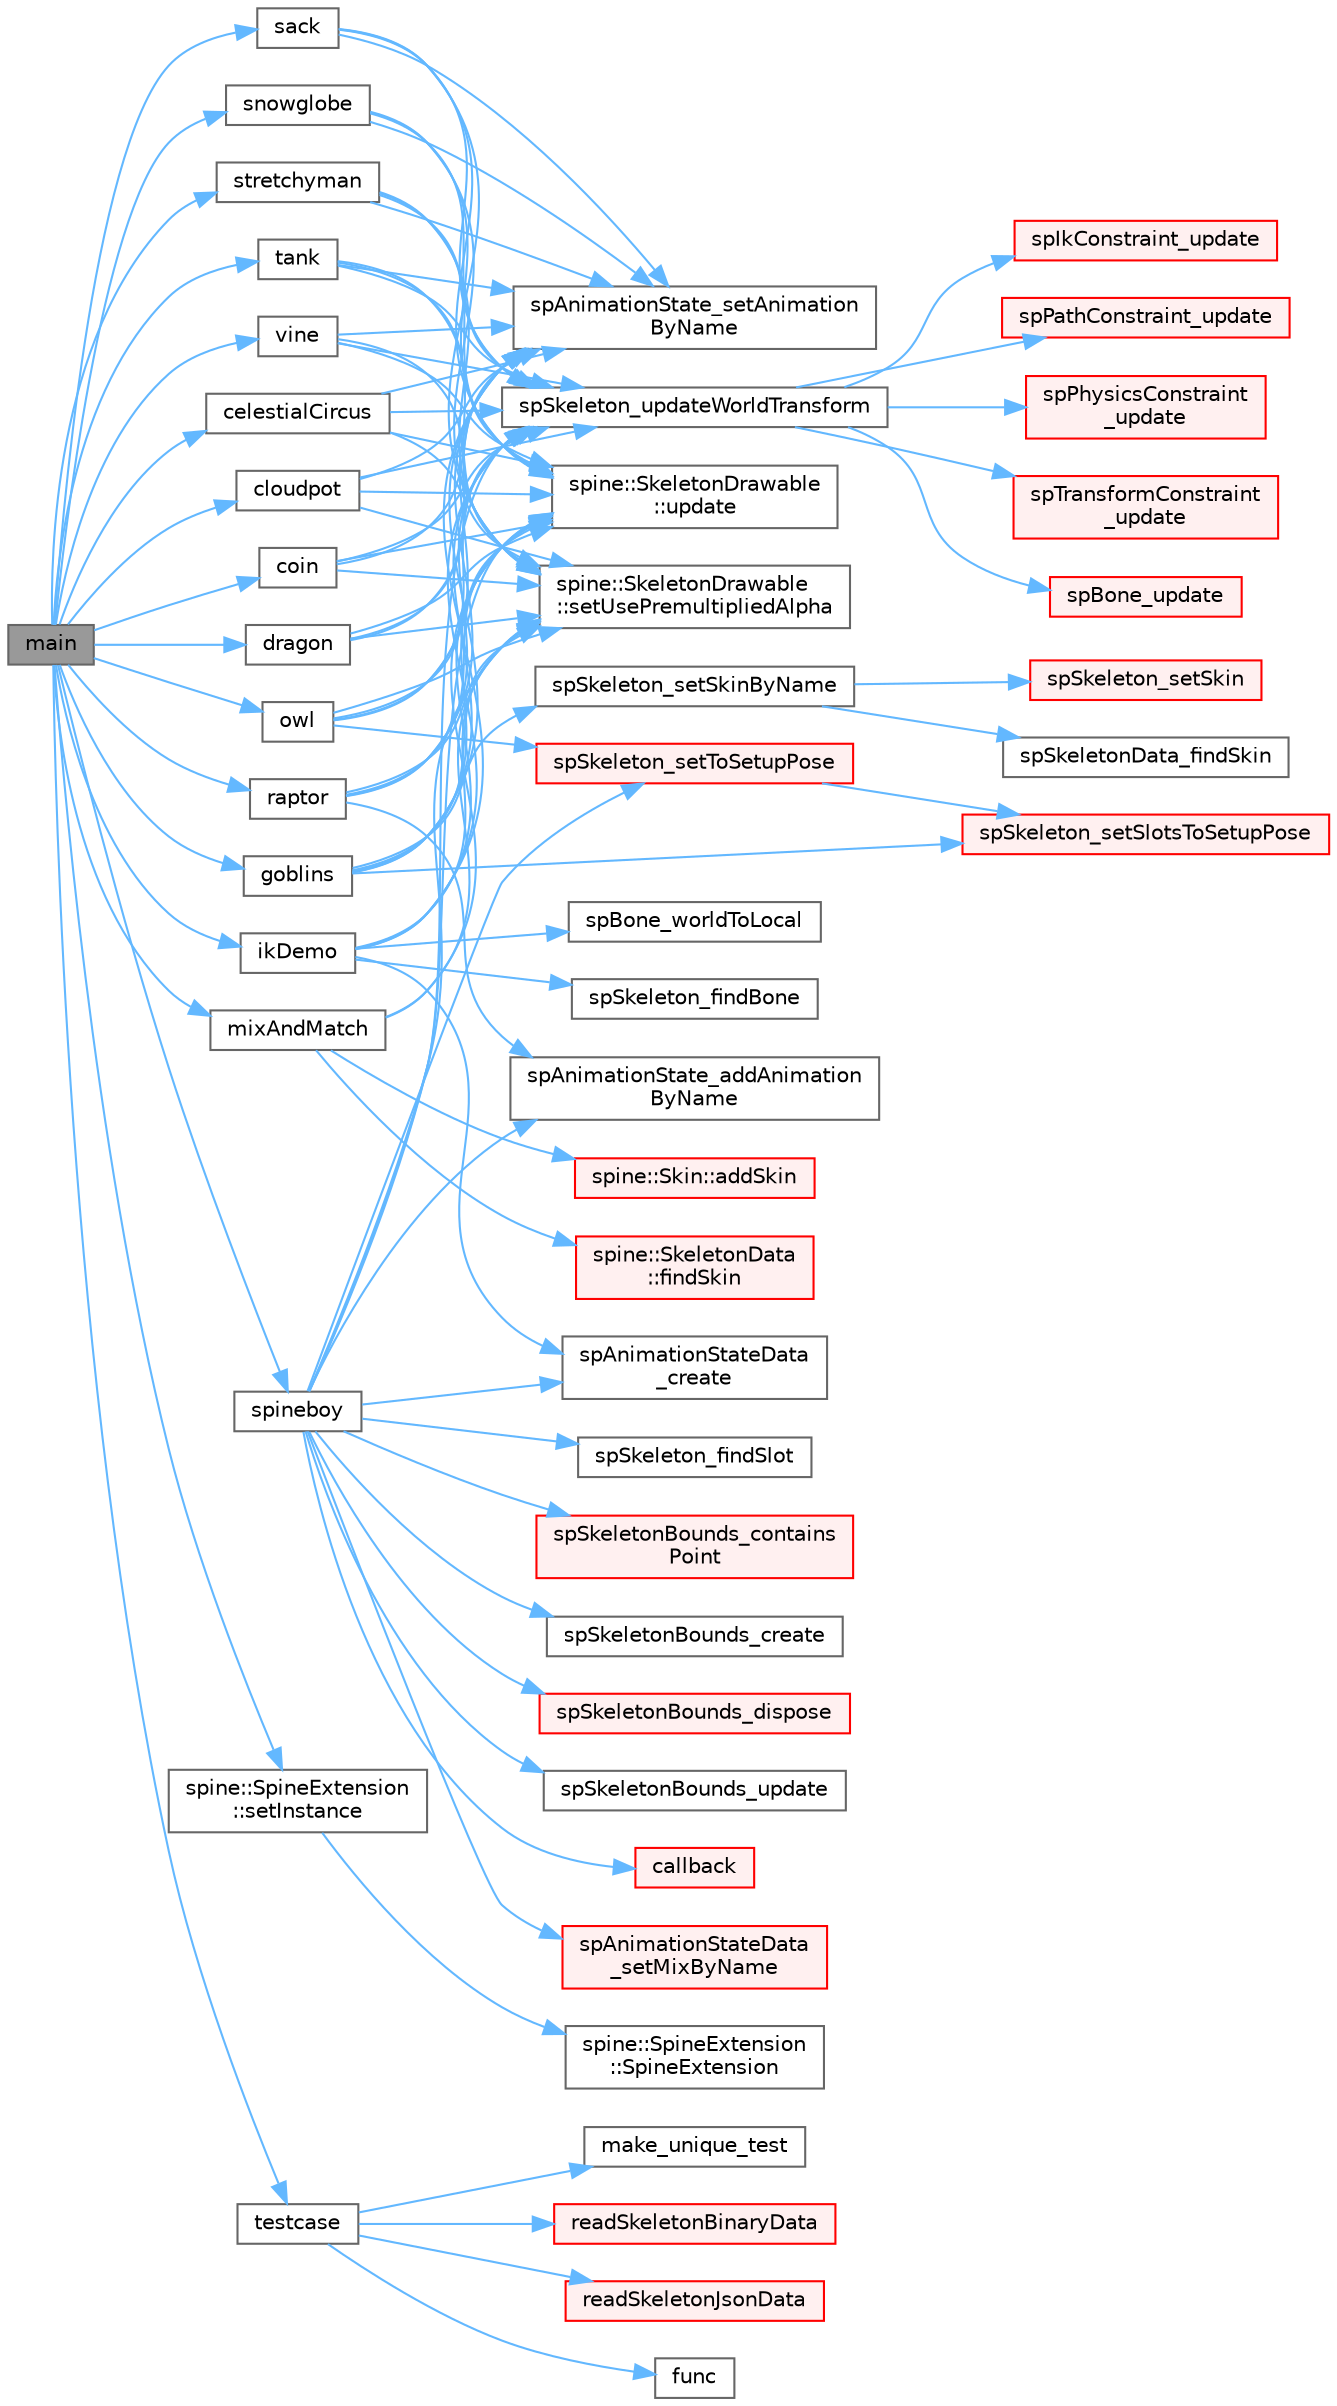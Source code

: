 digraph "main"
{
 // LATEX_PDF_SIZE
  bgcolor="transparent";
  edge [fontname=Helvetica,fontsize=10,labelfontname=Helvetica,labelfontsize=10];
  node [fontname=Helvetica,fontsize=10,shape=box,height=0.2,width=0.4];
  rankdir="LR";
  Node1 [id="Node000001",label="main",height=0.2,width=0.4,color="gray40", fillcolor="grey60", style="filled", fontcolor="black",tooltip=" "];
  Node1 -> Node2 [id="edge1_Node000001_Node000002",color="steelblue1",style="solid",tooltip=" "];
  Node2 [id="Node000002",label="celestialCircus",height=0.2,width=0.4,color="grey40", fillcolor="white", style="filled",URL="$external_2spine-runtimes_2spine-sfml_2c_2example_2main_8cpp.html#ab14bb775f1776e96ecac43850aa0ac82",tooltip=" "];
  Node2 -> Node3 [id="edge2_Node000002_Node000003",color="steelblue1",style="solid",tooltip=" "];
  Node3 [id="Node000003",label="spine::SkeletonDrawable\l::setUsePremultipliedAlpha",height=0.2,width=0.4,color="grey40", fillcolor="white", style="filled",URL="$classspine_1_1_skeleton_drawable.html#aa136eebfca7a00bde0039f41eeb07ddb",tooltip=" "];
  Node2 -> Node4 [id="edge3_Node000002_Node000004",color="steelblue1",style="solid",tooltip=" "];
  Node4 [id="Node000004",label="spAnimationState_setAnimation\lByName",height=0.2,width=0.4,color="grey40", fillcolor="white", style="filled",URL="$spine-c_2include_2spine_2_animation_state_8h.html#a886473af828c2ec1222f62ea8aa5e470",tooltip=" "];
  Node2 -> Node5 [id="edge4_Node000002_Node000005",color="steelblue1",style="solid",tooltip=" "];
  Node5 [id="Node000005",label="spSkeleton_updateWorldTransform",height=0.2,width=0.4,color="grey40", fillcolor="white", style="filled",URL="$_skeleton_8c.html#aacbe2c41263148e0b8e88724bd6e19a8",tooltip=" "];
  Node5 -> Node6 [id="edge5_Node000005_Node000006",color="steelblue1",style="solid",tooltip=" "];
  Node6 [id="Node000006",label="spBone_update",height=0.2,width=0.4,color="red", fillcolor="#FFF0F0", style="filled",URL="$_bone_8c.html#a96a2c03c88ccdaa90a318fbb786acaad",tooltip=" "];
  Node5 -> Node9 [id="edge6_Node000005_Node000009",color="steelblue1",style="solid",tooltip=" "];
  Node9 [id="Node000009",label="spIkConstraint_update",height=0.2,width=0.4,color="red", fillcolor="#FFF0F0", style="filled",URL="$_ik_constraint_8c.html#ae1ee5ccd8d827f7c377f2597775b912b",tooltip=" "];
  Node5 -> Node12 [id="edge7_Node000005_Node000012",color="steelblue1",style="solid",tooltip=" "];
  Node12 [id="Node000012",label="spPathConstraint_update",height=0.2,width=0.4,color="red", fillcolor="#FFF0F0", style="filled",URL="$_path_constraint_8c.html#ab89d8c228a139da6ec1847798ae02883",tooltip=" "];
  Node5 -> Node27 [id="edge8_Node000005_Node000027",color="steelblue1",style="solid",tooltip=" "];
  Node27 [id="Node000027",label="spPhysicsConstraint\l_update",height=0.2,width=0.4,color="red", fillcolor="#FFF0F0", style="filled",URL="$_physics_constraint_8c.html#aae7a7d39f255286177b2fe6a9fb3514d",tooltip=" "];
  Node5 -> Node31 [id="edge9_Node000005_Node000031",color="steelblue1",style="solid",tooltip=" "];
  Node31 [id="Node000031",label="spTransformConstraint\l_update",height=0.2,width=0.4,color="red", fillcolor="#FFF0F0", style="filled",URL="$_transform_constraint_8c.html#a902d99912b8b62293df2082fd45a5a6b",tooltip=" "];
  Node2 -> Node37 [id="edge10_Node000002_Node000037",color="steelblue1",style="solid",tooltip=" "];
  Node37 [id="Node000037",label="spine::SkeletonDrawable\l::update",height=0.2,width=0.4,color="grey40", fillcolor="white", style="filled",URL="$classspine_1_1_skeleton_drawable.html#a75a01a182c7932adb11a0147d4646717",tooltip=" "];
  Node1 -> Node38 [id="edge11_Node000001_Node000038",color="steelblue1",style="solid",tooltip=" "];
  Node38 [id="Node000038",label="cloudpot",height=0.2,width=0.4,color="grey40", fillcolor="white", style="filled",URL="$external_2spine-runtimes_2spine-sfml_2c_2example_2main_8cpp.html#abc782438ded8090f7ca1dbfadbfa4c0d",tooltip=" "];
  Node38 -> Node3 [id="edge12_Node000038_Node000003",color="steelblue1",style="solid",tooltip=" "];
  Node38 -> Node4 [id="edge13_Node000038_Node000004",color="steelblue1",style="solid",tooltip=" "];
  Node38 -> Node5 [id="edge14_Node000038_Node000005",color="steelblue1",style="solid",tooltip=" "];
  Node38 -> Node37 [id="edge15_Node000038_Node000037",color="steelblue1",style="solid",tooltip=" "];
  Node1 -> Node39 [id="edge16_Node000001_Node000039",color="steelblue1",style="solid",tooltip=" "];
  Node39 [id="Node000039",label="coin",height=0.2,width=0.4,color="grey40", fillcolor="white", style="filled",URL="$external_2spine-runtimes_2spine-sfml_2c_2example_2main_8cpp.html#a075b798456b80189b432801890b0210c",tooltip=" "];
  Node39 -> Node3 [id="edge17_Node000039_Node000003",color="steelblue1",style="solid",tooltip=" "];
  Node39 -> Node4 [id="edge18_Node000039_Node000004",color="steelblue1",style="solid",tooltip=" "];
  Node39 -> Node5 [id="edge19_Node000039_Node000005",color="steelblue1",style="solid",tooltip=" "];
  Node39 -> Node37 [id="edge20_Node000039_Node000037",color="steelblue1",style="solid",tooltip=" "];
  Node1 -> Node40 [id="edge21_Node000001_Node000040",color="steelblue1",style="solid",tooltip=" "];
  Node40 [id="Node000040",label="dragon",height=0.2,width=0.4,color="grey40", fillcolor="white", style="filled",URL="$external_2spine-runtimes_2spine-sfml_2c_2example_2main_8cpp.html#a65aa605085a64b98a1b08ef1c8603237",tooltip=" "];
  Node40 -> Node3 [id="edge22_Node000040_Node000003",color="steelblue1",style="solid",tooltip=" "];
  Node40 -> Node4 [id="edge23_Node000040_Node000004",color="steelblue1",style="solid",tooltip=" "];
  Node40 -> Node5 [id="edge24_Node000040_Node000005",color="steelblue1",style="solid",tooltip=" "];
  Node40 -> Node37 [id="edge25_Node000040_Node000037",color="steelblue1",style="solid",tooltip=" "];
  Node1 -> Node41 [id="edge26_Node000001_Node000041",color="steelblue1",style="solid",tooltip=" "];
  Node41 [id="Node000041",label="goblins",height=0.2,width=0.4,color="grey40", fillcolor="white", style="filled",URL="$external_2spine-runtimes_2spine-sfml_2c_2example_2main_8cpp.html#a5a789b7094c0f3f521b1d6a64ad474d9",tooltip=" "];
  Node41 -> Node3 [id="edge27_Node000041_Node000003",color="steelblue1",style="solid",tooltip=" "];
  Node41 -> Node4 [id="edge28_Node000041_Node000004",color="steelblue1",style="solid",tooltip=" "];
  Node41 -> Node42 [id="edge29_Node000041_Node000042",color="steelblue1",style="solid",tooltip=" "];
  Node42 [id="Node000042",label="spSkeleton_setSkinByName",height=0.2,width=0.4,color="grey40", fillcolor="white", style="filled",URL="$_skeleton_8c.html#a46052ed56ba2a32a9f20f3801fd5f31f",tooltip=" "];
  Node42 -> Node43 [id="edge30_Node000042_Node000043",color="steelblue1",style="solid",tooltip=" "];
  Node43 [id="Node000043",label="spSkeleton_setSkin",height=0.2,width=0.4,color="red", fillcolor="#FFF0F0", style="filled",URL="$_skeleton_8c.html#a6f848c769e961587f53d0aa8122f0f18",tooltip=" "];
  Node42 -> Node58 [id="edge31_Node000042_Node000058",color="steelblue1",style="solid",tooltip=" "];
  Node58 [id="Node000058",label="spSkeletonData_findSkin",height=0.2,width=0.4,color="grey40", fillcolor="white", style="filled",URL="$_skeleton_data_8c.html#a3490ef96678fe9fed0556ae1a360cb6a",tooltip=" "];
  Node41 -> Node59 [id="edge32_Node000041_Node000059",color="steelblue1",style="solid",tooltip=" "];
  Node59 [id="Node000059",label="spSkeleton_setSlotsToSetupPose",height=0.2,width=0.4,color="red", fillcolor="#FFF0F0", style="filled",URL="$_skeleton_8c.html#a7b1fc51a674633c010ed2b9b7b73637a",tooltip=" "];
  Node41 -> Node5 [id="edge33_Node000041_Node000005",color="steelblue1",style="solid",tooltip=" "];
  Node41 -> Node37 [id="edge34_Node000041_Node000037",color="steelblue1",style="solid",tooltip=" "];
  Node1 -> Node63 [id="edge35_Node000001_Node000063",color="steelblue1",style="solid",tooltip=" "];
  Node63 [id="Node000063",label="ikDemo",height=0.2,width=0.4,color="grey40", fillcolor="white", style="filled",URL="$external_2spine-runtimes_2spine-sfml_2c_2example_2main_8cpp.html#afba79d9df83f2aebe6d6dec42ea9ed44",tooltip=" "];
  Node63 -> Node3 [id="edge36_Node000063_Node000003",color="steelblue1",style="solid",tooltip=" "];
  Node63 -> Node4 [id="edge37_Node000063_Node000004",color="steelblue1",style="solid",tooltip=" "];
  Node63 -> Node64 [id="edge38_Node000063_Node000064",color="steelblue1",style="solid",tooltip=" "];
  Node64 [id="Node000064",label="spAnimationStateData\l_create",height=0.2,width=0.4,color="grey40", fillcolor="white", style="filled",URL="$_animation_state_data_8c.html#a8c7606d99b6d3ca45a45f696191e184b",tooltip=" "];
  Node63 -> Node65 [id="edge39_Node000063_Node000065",color="steelblue1",style="solid",tooltip=" "];
  Node65 [id="Node000065",label="spBone_worldToLocal",height=0.2,width=0.4,color="grey40", fillcolor="white", style="filled",URL="$_bone_8c.html#a2ea942eb85a8b31becea0b653111f093",tooltip=" "];
  Node63 -> Node66 [id="edge40_Node000063_Node000066",color="steelblue1",style="solid",tooltip=" "];
  Node66 [id="Node000066",label="spSkeleton_findBone",height=0.2,width=0.4,color="grey40", fillcolor="white", style="filled",URL="$_skeleton_8c.html#a788c61e842be5432abf4c75c6b32371f",tooltip=" "];
  Node63 -> Node5 [id="edge41_Node000063_Node000005",color="steelblue1",style="solid",tooltip=" "];
  Node63 -> Node37 [id="edge42_Node000063_Node000037",color="steelblue1",style="solid",tooltip=" "];
  Node1 -> Node67 [id="edge43_Node000001_Node000067",color="steelblue1",style="solid",tooltip=" "];
  Node67 [id="Node000067",label="mixAndMatch",height=0.2,width=0.4,color="grey40", fillcolor="white", style="filled",URL="$external_2spine-runtimes_2spine-sfml_2cpp_2example_2main_8cpp.html#a772a7b8118609ab9dbab003ad5d12215",tooltip=" "];
  Node67 -> Node68 [id="edge44_Node000067_Node000068",color="steelblue1",style="solid",tooltip=" "];
  Node68 [id="Node000068",label="spine::Skin::addSkin",height=0.2,width=0.4,color="red", fillcolor="#FFF0F0", style="filled",URL="$classspine_1_1_skin.html#a924c759e76bf60d03fa689d51d7ce6e1",tooltip="Adds all attachments, bones, and constraints from the specified skin to this skin."];
  Node67 -> Node74 [id="edge45_Node000067_Node000074",color="steelblue1",style="solid",tooltip=" "];
  Node74 [id="Node000074",label="spine::SkeletonData\l::findSkin",height=0.2,width=0.4,color="red", fillcolor="#FFF0F0", style="filled",URL="$classspine_1_1_skeleton_data.html#accfdc319763dfb9cd90caf20f96d1e47",tooltip=" "];
  Node67 -> Node3 [id="edge46_Node000067_Node000003",color="steelblue1",style="solid",tooltip=" "];
  Node67 -> Node37 [id="edge47_Node000067_Node000037",color="steelblue1",style="solid",tooltip=" "];
  Node1 -> Node77 [id="edge48_Node000001_Node000077",color="steelblue1",style="solid",tooltip=" "];
  Node77 [id="Node000077",label="owl",height=0.2,width=0.4,color="grey40", fillcolor="white", style="filled",URL="$external_2spine-runtimes_2spine-sfml_2c_2example_2main_8cpp.html#a809671e4e67aa9530ecdbeb9a16c1821",tooltip=" "];
  Node77 -> Node3 [id="edge49_Node000077_Node000003",color="steelblue1",style="solid",tooltip=" "];
  Node77 -> Node4 [id="edge50_Node000077_Node000004",color="steelblue1",style="solid",tooltip=" "];
  Node77 -> Node78 [id="edge51_Node000077_Node000078",color="steelblue1",style="solid",tooltip=" "];
  Node78 [id="Node000078",label="spSkeleton_setToSetupPose",height=0.2,width=0.4,color="red", fillcolor="#FFF0F0", style="filled",URL="$_skeleton_8c.html#abd1173a8539fac039e455d83c69c1069",tooltip=" "];
  Node78 -> Node59 [id="edge52_Node000078_Node000059",color="steelblue1",style="solid",tooltip=" "];
  Node77 -> Node5 [id="edge53_Node000077_Node000005",color="steelblue1",style="solid",tooltip=" "];
  Node77 -> Node37 [id="edge54_Node000077_Node000037",color="steelblue1",style="solid",tooltip=" "];
  Node1 -> Node85 [id="edge55_Node000001_Node000085",color="steelblue1",style="solid",tooltip=" "];
  Node85 [id="Node000085",label="raptor",height=0.2,width=0.4,color="grey40", fillcolor="white", style="filled",URL="$external_2spine-runtimes_2spine-sfml_2c_2example_2main_8cpp.html#a1e6ca13e263c706a93fca419845d3aa3",tooltip=" "];
  Node85 -> Node3 [id="edge56_Node000085_Node000003",color="steelblue1",style="solid",tooltip=" "];
  Node85 -> Node86 [id="edge57_Node000085_Node000086",color="steelblue1",style="solid",tooltip=" "];
  Node86 [id="Node000086",label="spAnimationState_addAnimation\lByName",height=0.2,width=0.4,color="grey40", fillcolor="white", style="filled",URL="$spine-c_2include_2spine_2_animation_state_8h.html#a445978dffe9bf5284ae8f53d849bd2d6",tooltip=" "];
  Node85 -> Node4 [id="edge58_Node000085_Node000004",color="steelblue1",style="solid",tooltip=" "];
  Node85 -> Node5 [id="edge59_Node000085_Node000005",color="steelblue1",style="solid",tooltip=" "];
  Node85 -> Node37 [id="edge60_Node000085_Node000037",color="steelblue1",style="solid",tooltip=" "];
  Node1 -> Node87 [id="edge61_Node000001_Node000087",color="steelblue1",style="solid",tooltip=" "];
  Node87 [id="Node000087",label="sack",height=0.2,width=0.4,color="grey40", fillcolor="white", style="filled",URL="$external_2spine-runtimes_2spine-sfml_2c_2example_2main_8cpp.html#a1b8a29b9c8527512576adad170ef7faa",tooltip=" "];
  Node87 -> Node3 [id="edge62_Node000087_Node000003",color="steelblue1",style="solid",tooltip=" "];
  Node87 -> Node4 [id="edge63_Node000087_Node000004",color="steelblue1",style="solid",tooltip=" "];
  Node87 -> Node5 [id="edge64_Node000087_Node000005",color="steelblue1",style="solid",tooltip=" "];
  Node87 -> Node37 [id="edge65_Node000087_Node000037",color="steelblue1",style="solid",tooltip=" "];
  Node1 -> Node88 [id="edge66_Node000001_Node000088",color="steelblue1",style="solid",tooltip=" "];
  Node88 [id="Node000088",label="spine::SpineExtension\l::setInstance",height=0.2,width=0.4,color="grey40", fillcolor="white", style="filled",URL="$classspine_1_1_spine_extension.html#a8cedd8d1928b748dd115c31e9819ec68",tooltip=" "];
  Node88 -> Node89 [id="edge67_Node000088_Node000089",color="steelblue1",style="solid",tooltip=" "];
  Node89 [id="Node000089",label="spine::SpineExtension\l::SpineExtension",height=0.2,width=0.4,color="grey40", fillcolor="white", style="filled",URL="$classspine_1_1_spine_extension.html#ae8793479e170e386fa72946ca48758ab",tooltip=" "];
  Node1 -> Node90 [id="edge68_Node000001_Node000090",color="steelblue1",style="solid",tooltip=" "];
  Node90 [id="Node000090",label="snowglobe",height=0.2,width=0.4,color="grey40", fillcolor="white", style="filled",URL="$external_2spine-runtimes_2spine-sfml_2c_2example_2main_8cpp.html#a0b2b2923bb568f9a5a7431664a875bb4",tooltip=" "];
  Node90 -> Node3 [id="edge69_Node000090_Node000003",color="steelblue1",style="solid",tooltip=" "];
  Node90 -> Node4 [id="edge70_Node000090_Node000004",color="steelblue1",style="solid",tooltip=" "];
  Node90 -> Node5 [id="edge71_Node000090_Node000005",color="steelblue1",style="solid",tooltip=" "];
  Node90 -> Node37 [id="edge72_Node000090_Node000037",color="steelblue1",style="solid",tooltip=" "];
  Node1 -> Node91 [id="edge73_Node000001_Node000091",color="steelblue1",style="solid",tooltip=" "];
  Node91 [id="Node000091",label="spineboy",height=0.2,width=0.4,color="grey40", fillcolor="white", style="filled",URL="$external_2spine-runtimes_2spine-sfml_2c_2example_2main_8cpp.html#a25eba870185a0a2df5725c919ee7e5d8",tooltip=" "];
  Node91 -> Node92 [id="edge74_Node000091_Node000092",color="steelblue1",style="solid",tooltip=" "];
  Node92 [id="Node000092",label="callback",height=0.2,width=0.4,color="red", fillcolor="#FFF0F0", style="filled",URL="$external_2spine-runtimes_2spine-sfml_2c_2example_2main_8cpp.html#a2f27b7fc84a39cace84d90f62a8d4c8e",tooltip=" "];
  Node91 -> Node3 [id="edge75_Node000091_Node000003",color="steelblue1",style="solid",tooltip=" "];
  Node91 -> Node86 [id="edge76_Node000091_Node000086",color="steelblue1",style="solid",tooltip=" "];
  Node91 -> Node64 [id="edge77_Node000091_Node000064",color="steelblue1",style="solid",tooltip=" "];
  Node91 -> Node123 [id="edge78_Node000091_Node000123",color="steelblue1",style="solid",tooltip=" "];
  Node123 [id="Node000123",label="spAnimationStateData\l_setMixByName",height=0.2,width=0.4,color="red", fillcolor="#FFF0F0", style="filled",URL="$_animation_state_data_8c.html#a3a1a5008576a119ce380c4d5ea480ed1",tooltip=" "];
  Node91 -> Node128 [id="edge79_Node000091_Node000128",color="steelblue1",style="solid",tooltip=" "];
  Node128 [id="Node000128",label="spSkeleton_findSlot",height=0.2,width=0.4,color="grey40", fillcolor="white", style="filled",URL="$_skeleton_8c.html#a5ff1397d5bd03237ecbb0ad145fc7d87",tooltip=" "];
  Node91 -> Node78 [id="edge80_Node000091_Node000078",color="steelblue1",style="solid",tooltip=" "];
  Node91 -> Node5 [id="edge81_Node000091_Node000005",color="steelblue1",style="solid",tooltip=" "];
  Node91 -> Node129 [id="edge82_Node000091_Node000129",color="steelblue1",style="solid",tooltip=" "];
  Node129 [id="Node000129",label="spSkeletonBounds_contains\lPoint",height=0.2,width=0.4,color="red", fillcolor="#FFF0F0", style="filled",URL="$_skeleton_bounds_8c.html#a7ceb2792987931b4d090f8195a1debd4",tooltip=" "];
  Node91 -> Node131 [id="edge83_Node000091_Node000131",color="steelblue1",style="solid",tooltip=" "];
  Node131 [id="Node000131",label="spSkeletonBounds_create",height=0.2,width=0.4,color="grey40", fillcolor="white", style="filled",URL="$_skeleton_bounds_8c.html#ab7e45c483f23eae6a672642dc2ce4e2b",tooltip=" "];
  Node91 -> Node132 [id="edge84_Node000091_Node000132",color="steelblue1",style="solid",tooltip=" "];
  Node132 [id="Node000132",label="spSkeletonBounds_dispose",height=0.2,width=0.4,color="red", fillcolor="#FFF0F0", style="filled",URL="$_skeleton_bounds_8c.html#a91633959a430c42d5ad06e61b2b8d31e",tooltip=" "];
  Node91 -> Node134 [id="edge85_Node000091_Node000134",color="steelblue1",style="solid",tooltip=" "];
  Node134 [id="Node000134",label="spSkeletonBounds_update",height=0.2,width=0.4,color="grey40", fillcolor="white", style="filled",URL="$spine-c_2include_2spine_2_skeleton_bounds_8h.html#a82449292de07f7f0ba6946f5f18dcc41",tooltip=" "];
  Node91 -> Node37 [id="edge86_Node000091_Node000037",color="steelblue1",style="solid",tooltip=" "];
  Node1 -> Node135 [id="edge87_Node000001_Node000135",color="steelblue1",style="solid",tooltip=" "];
  Node135 [id="Node000135",label="stretchyman",height=0.2,width=0.4,color="grey40", fillcolor="white", style="filled",URL="$external_2spine-runtimes_2spine-sfml_2c_2example_2main_8cpp.html#a4737978fc81482e23b9a490d9a253baa",tooltip=" "];
  Node135 -> Node3 [id="edge88_Node000135_Node000003",color="steelblue1",style="solid",tooltip=" "];
  Node135 -> Node4 [id="edge89_Node000135_Node000004",color="steelblue1",style="solid",tooltip=" "];
  Node135 -> Node5 [id="edge90_Node000135_Node000005",color="steelblue1",style="solid",tooltip=" "];
  Node135 -> Node37 [id="edge91_Node000135_Node000037",color="steelblue1",style="solid",tooltip=" "];
  Node1 -> Node136 [id="edge92_Node000001_Node000136",color="steelblue1",style="solid",tooltip=" "];
  Node136 [id="Node000136",label="tank",height=0.2,width=0.4,color="grey40", fillcolor="white", style="filled",URL="$external_2spine-runtimes_2spine-sfml_2c_2example_2main_8cpp.html#a82b0b581d4e31d8027cbe9962ddc9f6b",tooltip=" "];
  Node136 -> Node3 [id="edge93_Node000136_Node000003",color="steelblue1",style="solid",tooltip=" "];
  Node136 -> Node4 [id="edge94_Node000136_Node000004",color="steelblue1",style="solid",tooltip=" "];
  Node136 -> Node5 [id="edge95_Node000136_Node000005",color="steelblue1",style="solid",tooltip=" "];
  Node136 -> Node37 [id="edge96_Node000136_Node000037",color="steelblue1",style="solid",tooltip=" "];
  Node1 -> Node137 [id="edge97_Node000001_Node000137",color="steelblue1",style="solid",tooltip=" "];
  Node137 [id="Node000137",label="testcase",height=0.2,width=0.4,color="grey40", fillcolor="white", style="filled",URL="$external_2spine-runtimes_2spine-sfml_2cpp_2example_2main_8cpp.html#a735b106bcde7f375027ccf0da00434f7",tooltip=" "];
  Node137 -> Node138 [id="edge98_Node000137_Node000138",color="steelblue1",style="solid",tooltip=" "];
  Node138 [id="Node000138",label="func",height=0.2,width=0.4,color="grey40", fillcolor="white", style="filled",URL="$benchmarks_2async__task_2async__task_8hpp.html#abce53bb5cc1ee70cdc013fd9b93547eb",tooltip=" "];
  Node137 -> Node139 [id="edge99_Node000137_Node000139",color="steelblue1",style="solid",tooltip=" "];
  Node139 [id="Node000139",label="make_unique_test",height=0.2,width=0.4,color="grey40", fillcolor="white", style="filled",URL="$external_2spine-runtimes_2spine-sfml_2cpp_2example_2main_8cpp.html#acf7349d909a26f967bf6c49d0128c35a",tooltip=" "];
  Node137 -> Node140 [id="edge100_Node000137_Node000140",color="steelblue1",style="solid",tooltip=" "];
  Node140 [id="Node000140",label="readSkeletonBinaryData",height=0.2,width=0.4,color="red", fillcolor="#FFF0F0", style="filled",URL="$external_2spine-runtimes_2spine-sfml_2cpp_2example_2main_8cpp.html#ac5cae02e0f10e332ea1d3d33162fd4bd",tooltip=" "];
  Node137 -> Node141 [id="edge101_Node000137_Node000141",color="steelblue1",style="solid",tooltip=" "];
  Node141 [id="Node000141",label="readSkeletonJsonData",height=0.2,width=0.4,color="red", fillcolor="#FFF0F0", style="filled",URL="$external_2spine-runtimes_2spine-sfml_2cpp_2example_2main_8cpp.html#a78fdeaf23ad676ef59d87edfb2209ccc",tooltip=" "];
  Node1 -> Node142 [id="edge102_Node000001_Node000142",color="steelblue1",style="solid",tooltip=" "];
  Node142 [id="Node000142",label="vine",height=0.2,width=0.4,color="grey40", fillcolor="white", style="filled",URL="$external_2spine-runtimes_2spine-sfml_2c_2example_2main_8cpp.html#a8784af1253c0d21a5a30d5d06e9fbfde",tooltip=" "];
  Node142 -> Node3 [id="edge103_Node000142_Node000003",color="steelblue1",style="solid",tooltip=" "];
  Node142 -> Node4 [id="edge104_Node000142_Node000004",color="steelblue1",style="solid",tooltip=" "];
  Node142 -> Node5 [id="edge105_Node000142_Node000005",color="steelblue1",style="solid",tooltip=" "];
  Node142 -> Node37 [id="edge106_Node000142_Node000037",color="steelblue1",style="solid",tooltip=" "];
}
